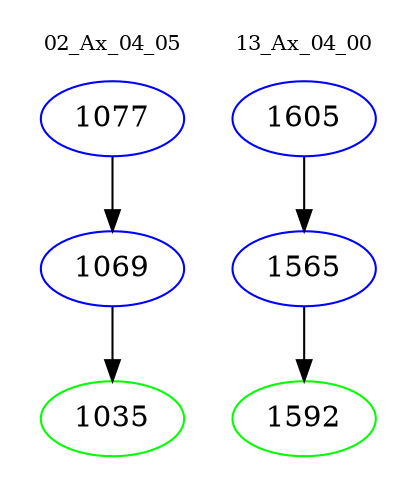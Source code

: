 digraph{
subgraph cluster_0 {
color = white
label = "02_Ax_04_05";
fontsize=10;
T0_1077 [label="1077", color="blue"]
T0_1077 -> T0_1069 [color="black"]
T0_1069 [label="1069", color="blue"]
T0_1069 -> T0_1035 [color="black"]
T0_1035 [label="1035", color="green"]
}
subgraph cluster_1 {
color = white
label = "13_Ax_04_00";
fontsize=10;
T1_1605 [label="1605", color="blue"]
T1_1605 -> T1_1565 [color="black"]
T1_1565 [label="1565", color="blue"]
T1_1565 -> T1_1592 [color="black"]
T1_1592 [label="1592", color="green"]
}
}
